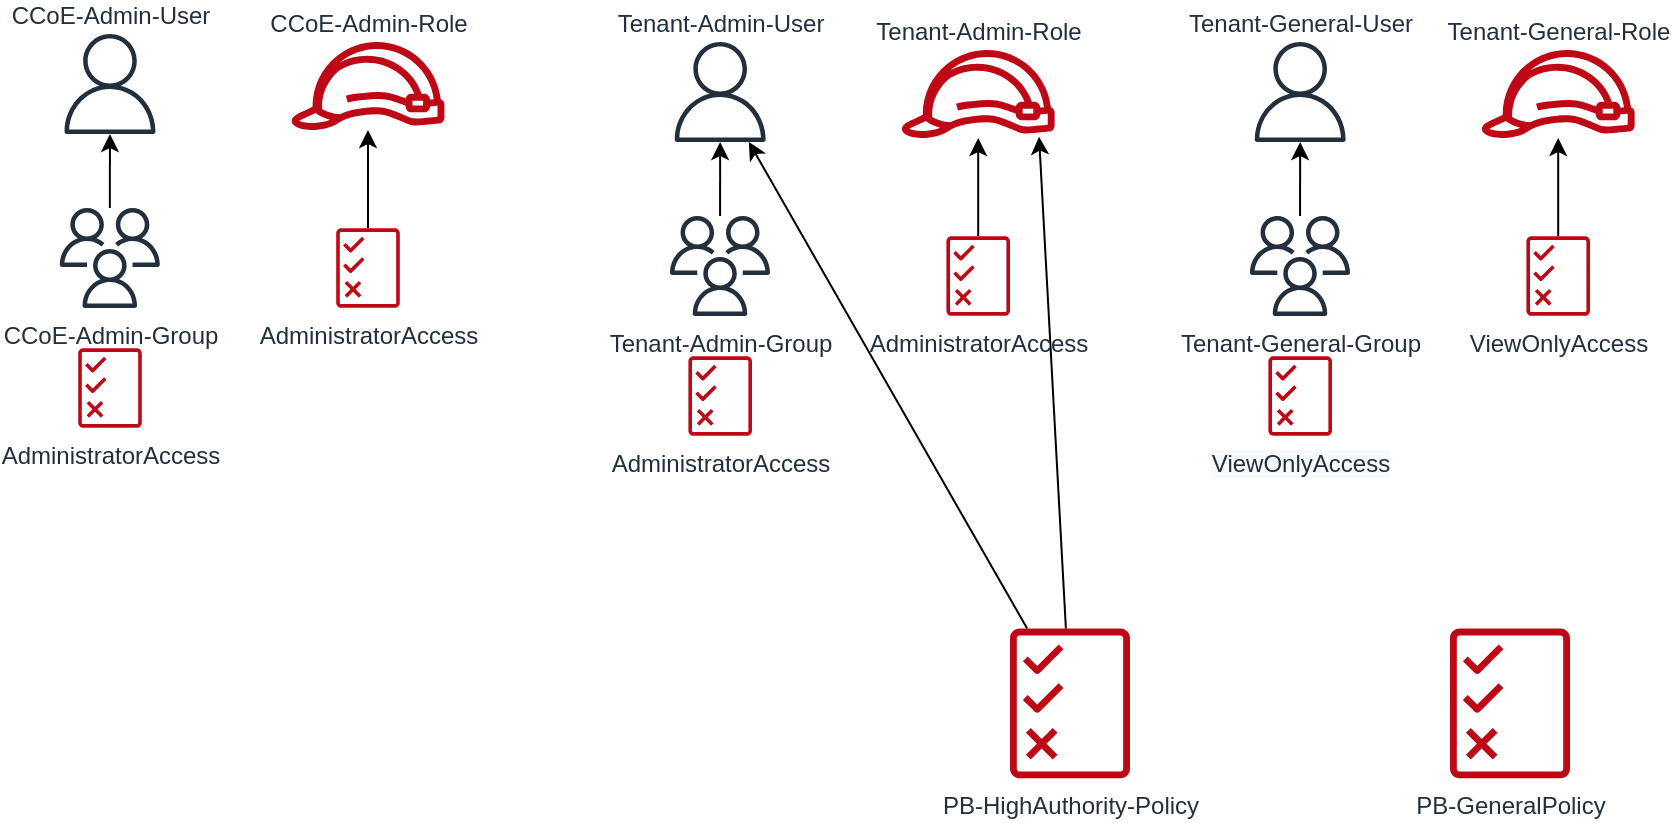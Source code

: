 <mxfile version="17.4.2" type="device"><diagram id="n5T55ZPejQQ1Irs7ztsL" name="ページ1"><mxGraphModel dx="473" dy="301" grid="1" gridSize="10" guides="1" tooltips="1" connect="1" arrows="1" fold="1" page="1" pageScale="1" pageWidth="827" pageHeight="1169" math="0" shadow="0"><root><mxCell id="0"/><mxCell id="1" parent="0"/><mxCell id="hQbpUBsK3fj8vlO1Bmh7-1" value="CCoE-Admin-User" style="sketch=0;outlineConnect=0;fontColor=#232F3E;gradientColor=none;fillColor=#232F3D;strokeColor=none;dashed=0;verticalLabelPosition=top;verticalAlign=bottom;align=center;html=1;fontSize=12;fontStyle=0;aspect=fixed;pointerEvents=1;shape=mxgraph.aws4.user;labelPosition=center;" vertex="1" parent="1"><mxGeometry x="155" y="233" width="50" height="50" as="geometry"/></mxCell><mxCell id="hQbpUBsK3fj8vlO1Bmh7-2" value="CCoE-Admin-Role" style="sketch=0;outlineConnect=0;fontColor=#232F3E;gradientColor=none;fillColor=#BF0816;strokeColor=none;dashed=0;verticalLabelPosition=top;verticalAlign=bottom;align=center;html=1;fontSize=12;fontStyle=0;aspect=fixed;pointerEvents=1;shape=mxgraph.aws4.role;labelPosition=center;" vertex="1" parent="1"><mxGeometry x="270" y="237" width="78" height="44" as="geometry"/></mxCell><mxCell id="hQbpUBsK3fj8vlO1Bmh7-41" style="edgeStyle=none;rounded=0;orthogonalLoop=1;jettySize=auto;html=1;" edge="1" parent="1" source="hQbpUBsK3fj8vlO1Bmh7-3" target="hQbpUBsK3fj8vlO1Bmh7-23"><mxGeometry relative="1" as="geometry"/></mxCell><mxCell id="hQbpUBsK3fj8vlO1Bmh7-42" style="edgeStyle=none;rounded=0;orthogonalLoop=1;jettySize=auto;html=1;entryX=0.898;entryY=0.985;entryDx=0;entryDy=0;entryPerimeter=0;" edge="1" parent="1" source="hQbpUBsK3fj8vlO1Bmh7-3" target="hQbpUBsK3fj8vlO1Bmh7-24"><mxGeometry relative="1" as="geometry"><mxPoint x="640" y="290" as="targetPoint"/></mxGeometry></mxCell><mxCell id="hQbpUBsK3fj8vlO1Bmh7-3" value="PB-HighAuthority-Policy" style="sketch=0;outlineConnect=0;fontColor=#232F3E;gradientColor=none;fillColor=#BF0816;strokeColor=none;dashed=0;verticalLabelPosition=bottom;verticalAlign=top;align=center;html=1;fontSize=12;fontStyle=0;aspect=fixed;pointerEvents=1;shape=mxgraph.aws4.permissions;" vertex="1" parent="1"><mxGeometry x="630.0" y="530" width="60" height="75.48" as="geometry"/></mxCell><mxCell id="hQbpUBsK3fj8vlO1Bmh7-8" style="rounded=0;orthogonalLoop=1;jettySize=auto;html=1;" edge="1" parent="1" source="hQbpUBsK3fj8vlO1Bmh7-6" target="hQbpUBsK3fj8vlO1Bmh7-1"><mxGeometry relative="1" as="geometry"/></mxCell><mxCell id="hQbpUBsK3fj8vlO1Bmh7-6" value="CCoE-Admin-Group" style="sketch=0;outlineConnect=0;fontColor=#232F3E;gradientColor=none;fillColor=#232F3D;strokeColor=none;dashed=0;verticalLabelPosition=bottom;verticalAlign=top;align=center;html=1;fontSize=12;fontStyle=0;aspect=fixed;pointerEvents=1;shape=mxgraph.aws4.users;" vertex="1" parent="1"><mxGeometry x="154.9" y="320" width="50" height="50" as="geometry"/></mxCell><mxCell id="hQbpUBsK3fj8vlO1Bmh7-10" value="AdministratorAccess" style="sketch=0;outlineConnect=0;fontColor=#232F3E;gradientColor=none;fillColor=#BF0816;strokeColor=none;dashed=0;verticalLabelPosition=bottom;verticalAlign=top;align=center;html=1;fontSize=12;fontStyle=0;aspect=fixed;pointerEvents=1;shape=mxgraph.aws4.permissions;" vertex="1" parent="1"><mxGeometry x="164.1" y="390" width="31.8" height="40" as="geometry"/></mxCell><mxCell id="hQbpUBsK3fj8vlO1Bmh7-14" style="edgeStyle=none;rounded=0;orthogonalLoop=1;jettySize=auto;html=1;" edge="1" parent="1" source="hQbpUBsK3fj8vlO1Bmh7-11" target="hQbpUBsK3fj8vlO1Bmh7-2"><mxGeometry relative="1" as="geometry"/></mxCell><mxCell id="hQbpUBsK3fj8vlO1Bmh7-11" value="AdministratorAccess" style="sketch=0;outlineConnect=0;fontColor=#232F3E;gradientColor=none;fillColor=#BF0816;strokeColor=none;dashed=0;verticalLabelPosition=bottom;verticalAlign=top;align=center;html=1;fontSize=12;fontStyle=0;aspect=fixed;pointerEvents=1;shape=mxgraph.aws4.permissions;" vertex="1" parent="1"><mxGeometry x="293.1" y="330" width="31.8" height="40" as="geometry"/></mxCell><mxCell id="hQbpUBsK3fj8vlO1Bmh7-23" value="Tenant-Admin-User" style="sketch=0;outlineConnect=0;fontColor=#232F3E;gradientColor=none;fillColor=#232F3D;strokeColor=none;dashed=0;verticalLabelPosition=top;verticalAlign=bottom;align=center;html=1;fontSize=12;fontStyle=0;aspect=fixed;pointerEvents=1;shape=mxgraph.aws4.user;labelPosition=center;" vertex="1" parent="1"><mxGeometry x="460.1" y="237" width="50" height="50" as="geometry"/></mxCell><mxCell id="hQbpUBsK3fj8vlO1Bmh7-24" value="Tenant-Admin-Role" style="sketch=0;outlineConnect=0;fontColor=#232F3E;gradientColor=none;fillColor=#BF0816;strokeColor=none;dashed=0;verticalLabelPosition=top;verticalAlign=bottom;align=center;html=1;fontSize=12;fontStyle=0;aspect=fixed;pointerEvents=1;shape=mxgraph.aws4.role;labelPosition=center;" vertex="1" parent="1"><mxGeometry x="575.1" y="241" width="78" height="44" as="geometry"/></mxCell><mxCell id="hQbpUBsK3fj8vlO1Bmh7-25" style="rounded=0;orthogonalLoop=1;jettySize=auto;html=1;" edge="1" parent="1" source="hQbpUBsK3fj8vlO1Bmh7-26" target="hQbpUBsK3fj8vlO1Bmh7-23"><mxGeometry relative="1" as="geometry"/></mxCell><mxCell id="hQbpUBsK3fj8vlO1Bmh7-26" value="Tenant-Admin-Group" style="sketch=0;outlineConnect=0;fontColor=#232F3E;gradientColor=none;fillColor=#232F3D;strokeColor=none;dashed=0;verticalLabelPosition=bottom;verticalAlign=top;align=center;html=1;fontSize=12;fontStyle=0;aspect=fixed;pointerEvents=1;shape=mxgraph.aws4.users;" vertex="1" parent="1"><mxGeometry x="460" y="324" width="50" height="50" as="geometry"/></mxCell><mxCell id="hQbpUBsK3fj8vlO1Bmh7-27" value="AdministratorAccess" style="sketch=0;outlineConnect=0;fontColor=#232F3E;gradientColor=none;fillColor=#BF0816;strokeColor=none;dashed=0;verticalLabelPosition=bottom;verticalAlign=top;align=center;html=1;fontSize=12;fontStyle=0;aspect=fixed;pointerEvents=1;shape=mxgraph.aws4.permissions;" vertex="1" parent="1"><mxGeometry x="469.2" y="394" width="31.8" height="40" as="geometry"/></mxCell><mxCell id="hQbpUBsK3fj8vlO1Bmh7-28" style="edgeStyle=none;rounded=0;orthogonalLoop=1;jettySize=auto;html=1;" edge="1" parent="1" source="hQbpUBsK3fj8vlO1Bmh7-29" target="hQbpUBsK3fj8vlO1Bmh7-24"><mxGeometry relative="1" as="geometry"/></mxCell><mxCell id="hQbpUBsK3fj8vlO1Bmh7-29" value="AdministratorAccess" style="sketch=0;outlineConnect=0;fontColor=#232F3E;gradientColor=none;fillColor=#BF0816;strokeColor=none;dashed=0;verticalLabelPosition=bottom;verticalAlign=top;align=center;html=1;fontSize=12;fontStyle=0;aspect=fixed;pointerEvents=1;shape=mxgraph.aws4.permissions;" vertex="1" parent="1"><mxGeometry x="598.2" y="334" width="31.8" height="40" as="geometry"/></mxCell><mxCell id="hQbpUBsK3fj8vlO1Bmh7-30" value="Tenant-General-User" style="sketch=0;outlineConnect=0;fontColor=#232F3E;gradientColor=none;fillColor=#232F3D;strokeColor=none;dashed=0;verticalLabelPosition=top;verticalAlign=bottom;align=center;html=1;fontSize=12;fontStyle=0;aspect=fixed;pointerEvents=1;shape=mxgraph.aws4.user;labelPosition=center;" vertex="1" parent="1"><mxGeometry x="750.1" y="237" width="50" height="50" as="geometry"/></mxCell><mxCell id="hQbpUBsK3fj8vlO1Bmh7-31" value="Tenant-General-Role" style="sketch=0;outlineConnect=0;fontColor=#232F3E;gradientColor=none;fillColor=#BF0816;strokeColor=none;dashed=0;verticalLabelPosition=top;verticalAlign=bottom;align=center;html=1;fontSize=12;fontStyle=0;aspect=fixed;pointerEvents=1;shape=mxgraph.aws4.role;labelPosition=center;" vertex="1" parent="1"><mxGeometry x="865.1" y="241" width="78" height="44" as="geometry"/></mxCell><mxCell id="hQbpUBsK3fj8vlO1Bmh7-32" style="rounded=0;orthogonalLoop=1;jettySize=auto;html=1;" edge="1" parent="1" source="hQbpUBsK3fj8vlO1Bmh7-33" target="hQbpUBsK3fj8vlO1Bmh7-30"><mxGeometry relative="1" as="geometry"/></mxCell><mxCell id="hQbpUBsK3fj8vlO1Bmh7-33" value="Tenant-General-Group" style="sketch=0;outlineConnect=0;fontColor=#232F3E;gradientColor=none;fillColor=#232F3D;strokeColor=none;dashed=0;verticalLabelPosition=bottom;verticalAlign=top;align=center;html=1;fontSize=12;fontStyle=0;aspect=fixed;pointerEvents=1;shape=mxgraph.aws4.users;" vertex="1" parent="1"><mxGeometry x="750" y="324" width="50" height="50" as="geometry"/></mxCell><mxCell id="hQbpUBsK3fj8vlO1Bmh7-34" value="&lt;meta charset=&quot;utf-8&quot;&gt;&lt;span style=&quot;color: rgb(35, 47, 62); font-family: helvetica; font-size: 12px; font-style: normal; font-weight: 400; letter-spacing: normal; text-align: center; text-indent: 0px; text-transform: none; word-spacing: 0px; background-color: rgb(248, 249, 250); display: inline; float: none;&quot;&gt;ViewOnlyAccess&lt;/span&gt;" style="sketch=0;outlineConnect=0;fontColor=#232F3E;gradientColor=none;fillColor=#BF0816;strokeColor=none;dashed=0;verticalLabelPosition=bottom;verticalAlign=top;align=center;html=1;fontSize=12;fontStyle=0;aspect=fixed;pointerEvents=1;shape=mxgraph.aws4.permissions;" vertex="1" parent="1"><mxGeometry x="759.2" y="394" width="31.8" height="40" as="geometry"/></mxCell><mxCell id="hQbpUBsK3fj8vlO1Bmh7-35" style="edgeStyle=none;rounded=0;orthogonalLoop=1;jettySize=auto;html=1;" edge="1" parent="1" source="hQbpUBsK3fj8vlO1Bmh7-36" target="hQbpUBsK3fj8vlO1Bmh7-31"><mxGeometry relative="1" as="geometry"/></mxCell><mxCell id="hQbpUBsK3fj8vlO1Bmh7-36" value="ViewOnlyAccess" style="sketch=0;outlineConnect=0;fontColor=#232F3E;gradientColor=none;fillColor=#BF0816;strokeColor=none;dashed=0;verticalLabelPosition=bottom;verticalAlign=top;align=center;html=1;fontSize=12;fontStyle=0;aspect=fixed;pointerEvents=1;shape=mxgraph.aws4.permissions;" vertex="1" parent="1"><mxGeometry x="888.2" y="334" width="31.8" height="40" as="geometry"/></mxCell><mxCell id="hQbpUBsK3fj8vlO1Bmh7-43" value="PB-GeneralPolicy" style="sketch=0;outlineConnect=0;fontColor=#232F3E;gradientColor=none;fillColor=#BF0816;strokeColor=none;dashed=0;verticalLabelPosition=bottom;verticalAlign=top;align=center;html=1;fontSize=12;fontStyle=0;aspect=fixed;pointerEvents=1;shape=mxgraph.aws4.permissions;" vertex="1" parent="1"><mxGeometry x="850.0" y="530" width="60" height="75.48" as="geometry"/></mxCell></root></mxGraphModel></diagram></mxfile>